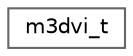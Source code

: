 digraph "Graphical Class Hierarchy"
{
 // LATEX_PDF_SIZE
  bgcolor="transparent";
  edge [fontname=Helvetica,fontsize=10,labelfontname=Helvetica,labelfontsize=10];
  node [fontname=Helvetica,fontsize=10,shape=box,height=0.2,width=0.4];
  rankdir="LR";
  Node0 [id="Node000000",label="m3dvi_t",height=0.2,width=0.4,color="grey40", fillcolor="white", style="filled",URL="$structm3dvi__t.html",tooltip=" "];
}
